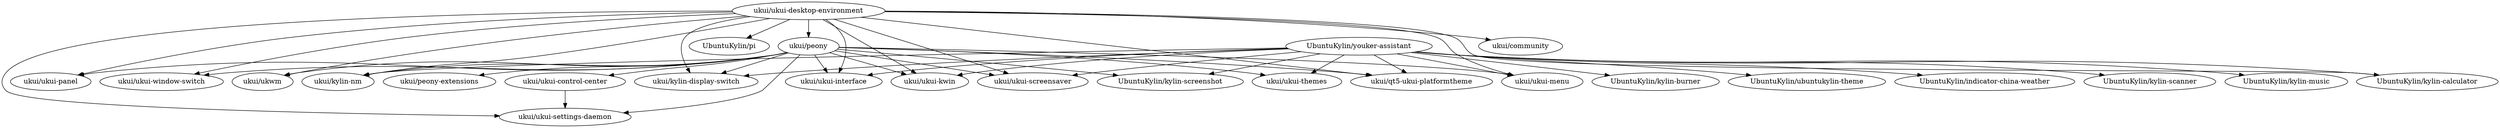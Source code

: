 digraph G {
"ukui/ukui-desktop-environment" -> "ukui/ukui-menu"
"ukui/ukui-desktop-environment" -> "ukui/peony"
"ukui/ukui-desktop-environment" -> "ukui/community"
"ukui/ukui-desktop-environment" -> "ukui/kylin-nm"
"ukui/ukui-desktop-environment" -> "ukui/ukui-panel"
"ukui/ukui-desktop-environment" -> "ukui/ukui-window-switch"
"ukui/ukui-desktop-environment" -> "ukui/kylin-display-switch"
"ukui/ukui-desktop-environment" -> "ukui/ukui-interface"
"ukui/ukui-desktop-environment" -> "ukui/ukwm"
"ukui/ukui-desktop-environment" -> "UbuntuKylin/pi"
"ukui/ukui-desktop-environment" -> "UbuntuKylin/kylin-calculator"
"ukui/ukui-desktop-environment" -> "ukui/ukui-kwin"
"ukui/ukui-desktop-environment" -> "ukui/ukui-screensaver"
"ukui/ukui-desktop-environment" -> "ukui/qt5-ukui-platformtheme"
"ukui/ukui-desktop-environment" -> "ukui/ukui-settings-daemon"
"UbuntuKylin/youker-assistant" -> "UbuntuKylin/kylin-screenshot"
"UbuntuKylin/youker-assistant" -> "UbuntuKylin/indicator-china-weather"
"UbuntuKylin/youker-assistant" -> "UbuntuKylin/kylin-calculator"
"UbuntuKylin/youker-assistant" -> "ukui/ukui-kwin"
"UbuntuKylin/youker-assistant" -> "UbuntuKylin/kylin-scanner"
"UbuntuKylin/youker-assistant" -> "UbuntuKylin/kylin-music"
"UbuntuKylin/youker-assistant" -> "ukui/ukui-screensaver"
"UbuntuKylin/youker-assistant" -> "ukui/ukui-menu"
"UbuntuKylin/youker-assistant" -> "ukui/qt5-ukui-platformtheme"
"UbuntuKylin/youker-assistant" -> "ukui/kylin-nm"
"UbuntuKylin/youker-assistant" -> "UbuntuKylin/kylin-burner"
"UbuntuKylin/youker-assistant" -> "ukui/kylin-display-switch"
"UbuntuKylin/youker-assistant" -> "ukui/ukui-interface"
"UbuntuKylin/youker-assistant" -> "UbuntuKylin/ubuntukylin-theme"
"UbuntuKylin/youker-assistant" -> "ukui/ukui-themes"
"ukui/peony" -> "ukui/kylin-nm"
"ukui/peony" -> "ukui/peony-extensions"
"ukui/peony" -> "ukui/qt5-ukui-platformtheme"
"ukui/peony" -> "ukui/ukui-settings-daemon"
"ukui/peony" -> "ukui/ukui-panel"
"ukui/peony" -> "ukui/ukui-control-center"
"ukui/peony" -> "ukui/ukui-kwin"
"ukui/peony" -> "ukui/ukui-screensaver"
"ukui/peony" -> "ukui/ukui-menu"
"ukui/peony" -> "ukui/kylin-display-switch"
"ukui/peony" -> "ukui/ukui-window-switch"
"ukui/peony" -> "ukui/ukui-interface"
"ukui/peony" -> "UbuntuKylin/kylin-screenshot"
"ukui/peony" -> "ukui/ukwm"
"ukui/peony" -> "ukui/ukui-themes"
"ukui/ukui-control-center" -> "ukui/ukui-settings-daemon"
"ukui/ukui-desktop-environment" ["l"="0.444,46.883"]
"ukui/ukui-menu" ["l"="0.423,46.883"]
"ukui/peony" ["l"="0.454,46.871"]
"ukui/community" ["l"="0.45,46.903"]
"ukui/kylin-nm" ["l"="0.437,46.863"]
"ukui/ukui-panel" ["l"="0.471,46.871"]
"ukui/ukui-window-switch" ["l"="0.458,46.889"]
"ukui/kylin-display-switch" ["l"="0.43,46.868"]
"ukui/ukui-interface" ["l"="0.44,46.869"]
"ukui/ukwm" ["l"="0.468,46.891"]
"UbuntuKylin/pi" ["l"="0.431,46.9"]
"UbuntuKylin/kylin-calculator" ["l"="0.411,46.876"]
"ukui/ukui-kwin" ["l"="0.431,46.876"]
"ukui/ukui-screensaver" ["l"="0.423,46.872"]
"ukui/qt5-ukui-platformtheme" ["l"="0.448,46.862"]
"ukui/ukui-settings-daemon" ["l"="0.47,46.881"]
"UbuntuKylin/youker-assistant" ["l"="0.417,46.86"]
"UbuntuKylin/kylin-screenshot" ["l"="0.436,46.853"]
"UbuntuKylin/indicator-china-weather" ["l"="0.407,46.842"]
"UbuntuKylin/kylin-scanner" ["l"="0.392,46.857"]
"UbuntuKylin/kylin-music" ["l"="0.397,46.849"]
"UbuntuKylin/kylin-burner" ["l"="0.394,46.867"]
"UbuntuKylin/ubuntukylin-theme" ["l"="0.421,46.842"]
"ukui/ukui-themes" ["l"="0.447,46.851"]
"ukui/peony-extensions" ["l"="0.477,46.857"]
"ukui/ukui-control-center" ["l"="0.487,46.875"]
}